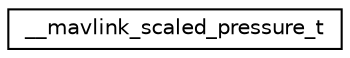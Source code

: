 digraph "Graphical Class Hierarchy"
{
 // INTERACTIVE_SVG=YES
  edge [fontname="Helvetica",fontsize="10",labelfontname="Helvetica",labelfontsize="10"];
  node [fontname="Helvetica",fontsize="10",shape=record];
  rankdir="LR";
  Node1 [label="__mavlink_scaled_pressure_t",height=0.2,width=0.4,color="black", fillcolor="white", style="filled",URL="$struct____mavlink__scaled__pressure__t.html"];
}
